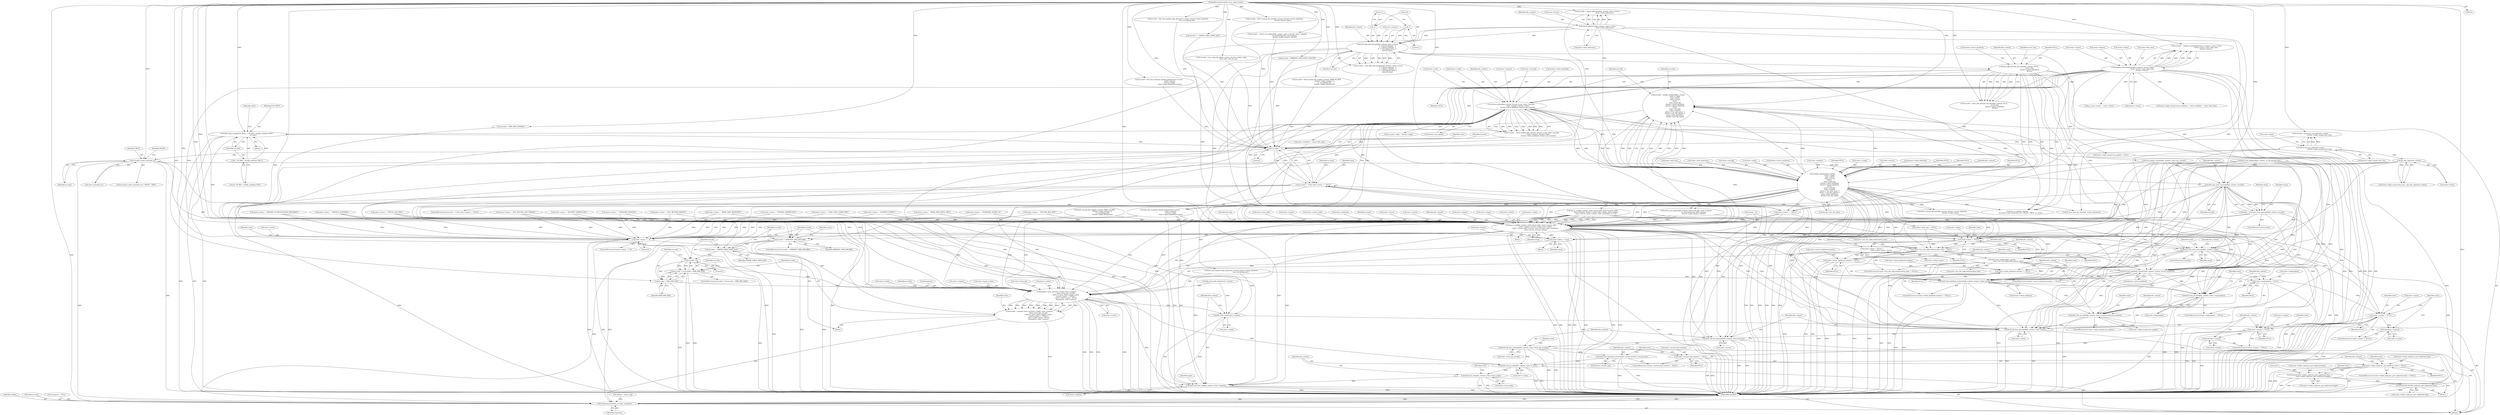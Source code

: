 digraph "0_krb5_ffb35baac6981f9e8914f8f3bffd37f284b85970@API" {
"1000508" [label="(Call,krb5_klog_syslog(LOG_INFO, _(\"AS_REQ : handle_authdata (%d)\"),\n                         errcode))"];
"1000510" [label="(Call,_(\"AS_REQ : handle_authdata (%d)\"))"];
"1000464" [label="(Call,errcode = handle_authdata(kdc_context,\n                              state->c_flags,\n                              state->client,\n                              state->server,\n                              NULL,\n                              state->local_tgt,\n                              &state->client_keyblock,\n                              &state->server_keyblock,\n                              NULL,\n                              state->req_pkt,\n                              state->request,\n                              NULL, /* for_user_princ */\n                              NULL, /* enc_tkt_request */\n                              state->auth_indicators,\n                              &state->enc_tkt_reply))"];
"1000466" [label="(Call,handle_authdata(kdc_context,\n                              state->c_flags,\n                              state->client,\n                              state->server,\n                              NULL,\n                              state->local_tgt,\n                              &state->client_keyblock,\n                              &state->server_keyblock,\n                              NULL,\n                              state->req_pkt,\n                              state->request,\n                              NULL, /* for_user_princ */\n                              NULL, /* enc_tkt_request */\n                              state->auth_indicators,\n                              &state->enc_tkt_reply))"];
"1000413" [label="(Call,return_padata(kdc_context, &state->rock, state->req_pkt,\n                            state->request, &state->reply,\n                            &state->client_keyblock, &state->pa_context))"];
"1000250" [label="(Call,krb5_dbe_decrypt_key_data(kdc_context, NULL,\n                                             server_key,\n                                             &state->server_keyblock,\n                                             NULL))"];
"1000228" [label="(Call,krb5_dbe_find_enctype(kdc_context, state->server,\n                                         -1, /* ignore keytype   */\n                                         -1, /* Ignore salttype  */\n                                         0,  /* Get highest kvno */\n                                         &server_key))"];
"1000198" [label="(Call,check_indicators(kdc_context, state->server,\n                               state->auth_indicators))"];
"1000233" [label="(Call,-1)"];
"1000235" [label="(Call,-1)"];
"1000172" [label="(Call,validate_forwardable(state->request, *state->client,\n                                        *state->server, state->kdc_time,\n                                        &state->status))"];
"1000341" [label="(Call,get_key_exp(state->client))"];
"1000307" [label="(Call,fetch_last_req_info(state->client,\n                                       &state->reply_encpart.last_req))"];
"1000116" [label="(MethodParameterIn,krb5_error_code errcode)"];
"1000789" [label="(Call,errcode != 0)"];
"1000788" [label="(Call,errcode != 0 && state->status == NULL)"];
"1000820" [label="(Call,errcode || state->preauth_err)"];
"1000844" [label="(Call,krb5_get_error_message(kdc_context, errcode))"];
"1000842" [label="(Call,emsg = krb5_get_error_message(kdc_context, errcode))"];
"1000852" [label="(Call,log_as_req(kdc_context, state->local_addr, state->remote_addr,\n                   state->request, &state->reply, state->client,\n                   state->cname, state->server, state->sname, state->authtime,\n                   state->status, errcode, emsg))"];
"1000894" [label="(Call,state->status == 0)"];
"1000926" [label="(Call,prepare_error_as(state->rstate, state->request,\n                                       state->local_tgt, errcode,\n                                       state->e_data, state->typed_e_data,\n                                       ((state->client != NULL) ?\n                                        state->client->princ : NULL),\n                                       &response, state->status))"];
"1000924" [label="(Call,errcode = prepare_error_as(state->rstate, state->request,\n                                       state->local_tgt, errcode,\n                                       state->e_data, state->typed_e_data,\n                                       ((state->client != NULL) ?\n                                        state->client->princ : NULL),\n                                       &response, state->status))"];
"1001162" [label="(Call,(*oldrespond)(oldarg, errcode, response))"];
"1001133" [label="(Call,krb5_free_pa_data(kdc_context, state->e_data))"];
"1001138" [label="(Call,krb5_free_data(kdc_context, state->inner_body))"];
"1001147" [label="(Call,krb5_free_kdc_req(kdc_context, state->request))"];
"1001143" [label="(Call,kdc_free_rstate(state->rstate))"];
"1000900" [label="(Call,state->status = emsg)"];
"1000906" [label="(Call,errcode != KRB5KDC_ERR_DISCARD)"];
"1000910" [label="(Call,errcode -= ERROR_TABLE_BASE_krb5)"];
"1000915" [label="(Call,errcode < 0)"];
"1000914" [label="(Call,errcode < 0 || errcode > KRB_ERR_MAX)"];
"1000918" [label="(Call,errcode > KRB_ERR_MAX)"];
"1000944" [label="(Call,state->client != NULL)"];
"1000943" [label="(Call,(state->client != NULL) ?\n                                        state->client->princ : NULL)"];
"1000971" [label="(Call,state->enc_tkt_reply.authorization_data != NULL)"];
"1000978" [label="(Call,krb5_free_authdata(kdc_context,\n                           state->enc_tkt_reply.authorization_data))"];
"1000993" [label="(Call,krb5_free_keyblock_contents(kdc_context, &state->server_keyblock))"];
"1001007" [label="(Call,krb5_free_keyblock_contents(kdc_context, &state->client_keyblock))"];
"1001021" [label="(Call,krb5_free_pa_data(kdc_context, state->reply.padata))"];
"1001034" [label="(Call,krb5_free_pa_data(kdc_context, state->reply_encpart.enc_padata))"];
"1001061" [label="(Call,krb5_db_free_principal(kdc_context, state->client))"];
"1001066" [label="(Call,krb5_db_free_principal(kdc_context, state->server))"];
"1001071" [label="(Call,krb5_db_free_principal(kdc_context, state->local_tgt_storage))"];
"1001084" [label="(Call,krb5_free_keyblock_contents(kdc_context, &state->session_key))"];
"1000986" [label="(Call,state->server_keyblock.contents != NULL)"];
"1001000" [label="(Call,state->client_keyblock.contents != NULL)"];
"1001014" [label="(Call,state->reply.padata != NULL)"];
"1001042" [label="(Call,state->cname != NULL)"];
"1001047" [label="(Call,free(state->cname))"];
"1001052" [label="(Call,state->sname != NULL)"];
"1001057" [label="(Call,free(state->sname))"];
"1001077" [label="(Call,state->session_key.contents != NULL)"];
"1001091" [label="(Call,state->ticket_reply.enc_part.ciphertext.data != NULL)"];
"1001103" [label="(Call,memset(state->ticket_reply.enc_part.ciphertext.data , 0,\n               state->ticket_reply.enc_part.ciphertext.length))"];
"1001123" [label="(Call,free(state->ticket_reply.enc_part.ciphertext.data))"];
"1000967" [label="(Call,krb5_free_error_message(kdc_context, emsg))"];
"1001017" [label="(Identifier,state)"];
"1001091" [label="(Call,state->ticket_reply.enc_part.ciphertext.data != NULL)"];
"1000790" [label="(Identifier,errcode)"];
"1001003" [label="(Identifier,state)"];
"1000612" [label="(Call,errcode = kdc_fast_handle_reply_key(state->rstate, &state->client_keyblock,\n                                        &as_encrypting_key))"];
"1000501" [label="(Call,&state->enc_tkt_reply)"];
"1000979" [label="(Identifier,kdc_context)"];
"1000851" [label="(Block,)"];
"1001054" [label="(Identifier,state)"];
"1000116" [label="(MethodParameterIn,krb5_error_code errcode)"];
"1000422" [label="(Call,state->request)"];
"1000478" [label="(Call,state->local_tgt)"];
"1000156" [label="(Call,oldarg = state->arg)"];
"1000655" [label="(Call,state->status = \"KDC_RETURN_ENC_PADATA\")"];
"1001147" [label="(Call,krb5_free_kdc_req(kdc_context, state->request))"];
"1000378" [label="(Call,state->reply_encpart.times.authtime = state->authtime = state->kdc_time)"];
"1000915" [label="(Call,errcode < 0)"];
"1000250" [label="(Call,krb5_dbe_decrypt_key_data(kdc_context, NULL,\n                                             server_key,\n                                             &state->server_keyblock,\n                                             NULL))"];
"1000954" [label="(Identifier,NULL)"];
"1000498" [label="(Call,state->auth_indicators)"];
"1000199" [label="(Identifier,kdc_context)"];
"1000176" [label="(Call,*state->client)"];
"1001148" [label="(Identifier,kdc_context)"];
"1000490" [label="(Call,state->req_pkt)"];
"1001152" [label="(Call,k5_free_data_ptr_list(state->auth_indicators))"];
"1001056" [label="(Identifier,NULL)"];
"1001083" [label="(Identifier,NULL)"];
"1001140" [label="(Call,state->inner_body)"];
"1000830" [label="(Call,free_padata_context(kdc_context, state->pa_context))"];
"1001051" [label="(ControlStructure,if (state->sname != NULL))"];
"1001080" [label="(Identifier,state)"];
"1000192" [label="(Call,errcode += ERROR_TABLE_BASE_krb5)"];
"1001108" [label="(Identifier,state)"];
"1000229" [label="(Identifier,kdc_context)"];
"1001085" [label="(Identifier,kdc_context)"];
"1000992" [label="(Identifier,NULL)"];
"1000937" [label="(Call,state->e_data)"];
"1001149" [label="(Call,state->request)"];
"1000899" [label="(Block,)"];
"1000750" [label="(Call,log_as_req(kdc_context, state->local_addr, state->remote_addr,\n               state->request, &state->reply, state->client, state->cname,\n               state->server, state->sname, state->authtime, 0, 0, 0))"];
"1000254" [label="(Call,&state->server_keyblock)"];
"1000854" [label="(Call,state->local_addr)"];
"1000196" [label="(Call,errcode = check_indicators(kdc_context, state->server,\n                               state->auth_indicators))"];
"1000471" [label="(Call,state->client)"];
"1000440" [label="(Call,state->status = \"KDC_RETURN_PADATA\")"];
"1000917" [label="(Literal,0)"];
"1000230" [label="(Call,state->server)"];
"1000873" [label="(Call,state->server)"];
"1000966" [label="(Identifier,emsg)"];
"1000419" [label="(Call,state->req_pkt)"];
"1000882" [label="(Call,state->status)"];
"1000930" [label="(Call,state->request)"];
"1000940" [label="(Call,state->typed_e_data)"];
"1000614" [label="(Call,kdc_fast_handle_reply_key(state->rstate, &state->client_keyblock,\n                                        &as_encrypting_key))"];
"1000994" [label="(Identifier,kdc_context)"];
"1000898" [label="(Literal,0)"];
"1000804" [label="(Identifier,au_state)"];
"1000172" [label="(Call,validate_forwardable(state->request, *state->client,\n                                        *state->server, state->kdc_time,\n                                        &state->status))"];
"1000677" [label="(Call,krb5_encode_kdc_rep(kdc_context, KRB5_AS_REP,\n                                  &state->reply_encpart, 0,\n                                  as_encrypting_key,\n                                  &state->reply, &response))"];
"1001134" [label="(Identifier,kdc_context)"];
"1001049" [label="(Identifier,state)"];
"1001076" [label="(ControlStructure,if (state->session_key.contents != NULL))"];
"1000853" [label="(Identifier,kdc_context)"];
"1000485" [label="(Call,&state->server_keyblock)"];
"1000843" [label="(Identifier,emsg)"];
"1001047" [label="(Call,free(state->cname))"];
"1000860" [label="(Call,state->request)"];
"1000909" [label="(Block,)"];
"1001053" [label="(Call,state->sname)"];
"1000876" [label="(Call,state->sname)"];
"1000512" [label="(Identifier,errcode)"];
"1000534" [label="(Call,state->status = \"ENCRYPT_TICKET\")"];
"1000789" [label="(Call,errcode != 0)"];
"1000508" [label="(Call,krb5_klog_syslog(LOG_INFO, _(\"AS_REQ : handle_authdata (%d)\"),\n                         errcode))"];
"1000901" [label="(Call,state->status)"];
"1000840" [label="(ControlStructure,if (errcode))"];
"1000817" [label="(Call,kau_as_req(kdc_context,\n              (errcode || state->preauth_err) ? FALSE : TRUE, au_state))"];
"1000540" [label="(Call,errcode = kau_make_tkt_id(kdc_context, &state->ticket_reply,\n                              &au_state->tkt_out_id))"];
"1000228" [label="(Call,krb5_dbe_find_enctype(kdc_context, state->server,\n                                         -1, /* ignore keytype   */\n                                         -1, /* Ignore salttype  */\n                                         0,  /* Get highest kvno */\n                                         &server_key))"];
"1000844" [label="(Call,krb5_get_error_message(kdc_context, errcode))"];
"1000794" [label="(Identifier,state)"];
"1000515" [label="(Identifier,state)"];
"1000493" [label="(Call,state->request)"];
"1001104" [label="(Call,state->ticket_reply.enc_part.ciphertext.data)"];
"1000497" [label="(Identifier,NULL)"];
"1001144" [label="(Call,state->rstate)"];
"1001092" [label="(Call,state->ticket_reply.enc_part.ciphertext.data)"];
"1000820" [label="(Call,errcode || state->preauth_err)"];
"1000627" [label="(Call,state->status = \"MAKE_FAST_REPLY_KEY\")"];
"1000974" [label="(Identifier,state)"];
"1001124" [label="(Call,state->ticket_reply.enc_part.ciphertext.data)"];
"1000867" [label="(Call,state->client)"];
"1000693" [label="(Call,state->client_key != NULL)"];
"1001007" [label="(Call,krb5_free_keyblock_contents(kdc_context, &state->client_keyblock))"];
"1000895" [label="(Call,state->status)"];
"1000913" [label="(ControlStructure,if (errcode < 0 || errcode > KRB_ERR_MAX))"];
"1001163" [label="(Identifier,oldarg)"];
"1000863" [label="(Call,&state->reply)"];
"1000925" [label="(Identifier,errcode)"];
"1000978" [label="(Call,krb5_free_authdata(kdc_context,\n                           state->enc_tkt_reply.authorization_data))"];
"1000635" [label="(Call,return_enc_padata(kdc_context, state->req_pkt, state->request,\n                                as_encrypting_key, state->server,\n                                &state->reply_encpart, FALSE))"];
"1001138" [label="(Call,krb5_free_data(kdc_context, state->inner_body))"];
"1000986" [label="(Call,state->server_keyblock.contents != NULL)"];
"1001128" [label="(Identifier,state)"];
"1000203" [label="(Call,state->auth_indicators)"];
"1000170" [label="(Call,errcode = validate_forwardable(state->request, *state->client,\n                                        *state->server, state->kdc_time,\n                                        &state->status))"];
"1000555" [label="(Call,state->status = \"GENERATE_TICKET_ID\")"];
"1000236" [label="(Literal,1)"];
"1000904" [label="(Identifier,emsg)"];
"1001166" [label="(MethodReturn,RET)"];
"1000944" [label="(Call,state->client != NULL)"];
"1000574" [label="(Call,kdc_fast_response_handle_padata(state->rstate,\n                                              state->request,\n                                              &state->reply,\n                                              state->client_keyblock.enctype))"];
"1001086" [label="(Call,&state->session_key)"];
"1001123" [label="(Call,free(state->ticket_reply.enc_part.ciphertext.data))"];
"1000968" [label="(Identifier,kdc_context)"];
"1000902" [label="(Identifier,state)"];
"1000464" [label="(Call,errcode = handle_authdata(kdc_context,\n                              state->c_flags,\n                              state->client,\n                              state->server,\n                              NULL,\n                              state->local_tgt,\n                              &state->client_keyblock,\n                              &state->server_keyblock,\n                              NULL,\n                              state->req_pkt,\n                              state->request,\n                              NULL, /* for_user_princ */\n                              NULL, /* enc_tkt_request */\n                              state->auth_indicators,\n                              &state->enc_tkt_reply))"];
"1000468" [label="(Call,state->c_flags)"];
"1000714" [label="(Call,state->status = \"ENCODE_KDC_REP\")"];
"1001000" [label="(Call,state->client_keyblock.contents != NULL)"];
"1001058" [label="(Call,state->sname)"];
"1000318" [label="(Call,state->status = \"FETCH_LAST_REQ\")"];
"1000971" [label="(Call,state->enc_tkt_reply.authorization_data != NULL)"];
"1000842" [label="(Call,emsg = krb5_get_error_message(kdc_context, errcode))"];
"1000916" [label="(Identifier,errcode)"];
"1000510" [label="(Call,_(\"AS_REQ : handle_authdata (%d)\"))"];
"1000572" [label="(Call,errcode = kdc_fast_response_handle_padata(state->rstate,\n                                              state->request,\n                                              &state->reply,\n                                              state->client_keyblock.enctype))"];
"1000260" [label="(Call,state->status = \"DECRYPT_SERVER_KEY\")"];
"1001084" [label="(Call,krb5_free_keyblock_contents(kdc_context, &state->session_key))"];
"1000184" [label="(Call,state->kdc_time)"];
"1000411" [label="(Call,errcode = return_padata(kdc_context, &state->rock, state->req_pkt,\n                            state->request, &state->reply,\n                            &state->client_keyblock, &state->pa_context))"];
"1000307" [label="(Call,fetch_last_req_info(state->client,\n                                       &state->reply_encpart.last_req))"];
"1001014" [label="(Call,state->reply.padata != NULL)"];
"1001006" [label="(Identifier,NULL)"];
"1001077" [label="(Call,state->session_key.contents != NULL)"];
"1000233" [label="(Call,-1)"];
"1000826" [label="(Identifier,TRUE)"];
"1000933" [label="(Call,state->local_tgt)"];
"1001068" [label="(Call,state->server)"];
"1000965" [label="(ControlStructure,if (emsg))"];
"1000797" [label="(Call,state->status = \"UNKNOWN_REASON\")"];
"1000235" [label="(Call,-1)"];
"1001078" [label="(Call,state->session_key.contents)"];
"1000237" [label="(Literal,0)"];
"1000846" [label="(Identifier,errcode)"];
"1000906" [label="(Call,errcode != KRB5KDC_ERR_DISCARD)"];
"1000905" [label="(ControlStructure,if (errcode != KRB5KDC_ERR_DISCARD))"];
"1000989" [label="(Identifier,state)"];
"1001059" [label="(Identifier,state)"];
"1000474" [label="(Call,state->server)"];
"1000342" [label="(Call,state->client)"];
"1000662" [label="(Call,kdc_fast_hide_client(state->rstate))"];
"1000117" [label="(Block,)"];
"1001165" [label="(Identifier,response)"];
"1000251" [label="(Identifier,kdc_context)"];
"1000949" [label="(Call,state->client->princ)"];
"1000921" [label="(Call,errcode = KRB_ERR_GENERIC)"];
"1000948" [label="(Identifier,NULL)"];
"1000507" [label="(Block,)"];
"1000912" [label="(Identifier,ERROR_TABLE_BASE_krb5)"];
"1000792" [label="(Call,state->status == NULL)"];
"1000999" [label="(ControlStructure,if (state->client_keyblock.contents != NULL))"];
"1000128" [label="(Call,*emsg = 0)"];
"1001102" [label="(Block,)"];
"1001041" [label="(ControlStructure,if (state->cname != NULL))"];
"1000311" [label="(Call,&state->reply_encpart.last_req)"];
"1000187" [label="(Call,&state->status)"];
"1000852" [label="(Call,log_as_req(kdc_context, state->local_addr, state->remote_addr,\n                   state->request, &state->reply, state->client,\n                   state->cname, state->server, state->sname, state->authtime,\n                   state->status, errcode, emsg))"];
"1000845" [label="(Identifier,kdc_context)"];
"1000481" [label="(Call,&state->client_keyblock)"];
"1000413" [label="(Call,return_padata(kdc_context, &state->rock, state->req_pkt,\n                            state->request, &state->reply,\n                            &state->client_keyblock, &state->pa_context))"];
"1001001" [label="(Call,state->client_keyblock.contents)"];
"1000907" [label="(Identifier,errcode)"];
"1000825" [label="(Identifier,FALSE)"];
"1001043" [label="(Call,state->cname)"];
"1000496" [label="(Identifier,NULL)"];
"1000957" [label="(Call,state->status)"];
"1001021" [label="(Call,krb5_free_pa_data(kdc_context, state->reply.padata))"];
"1001046" [label="(Identifier,NULL)"];
"1001044" [label="(Identifier,state)"];
"1000209" [label="(Call,state->status = \"HIGHER_AUTHENTICATION_REQUIRED\")"];
"1000200" [label="(Call,state->server)"];
"1000926" [label="(Call,prepare_error_as(state->rstate, state->request,\n                                       state->local_tgt, errcode,\n                                       state->e_data, state->typed_e_data,\n                                       ((state->client != NULL) ?\n                                        state->client->princ : NULL),\n                                       &response, state->status))"];
"1000849" [label="(Identifier,state)"];
"1001042" [label="(Call,state->cname != NULL)"];
"1000922" [label="(Identifier,errcode)"];
"1000888" [label="(Identifier,did_log)"];
"1000956" [label="(Identifier,response)"];
"1001101" [label="(Identifier,NULL)"];
"1000945" [label="(Call,state->client)"];
"1001057" [label="(Call,free(state->sname))"];
"1000819" [label="(Call,(errcode || state->preauth_err) ? FALSE : TRUE)"];
"1000466" [label="(Call,handle_authdata(kdc_context,\n                              state->c_flags,\n                              state->client,\n                              state->server,\n                              NULL,\n                              state->local_tgt,\n                              &state->client_keyblock,\n                              &state->server_keyblock,\n                              NULL,\n                              state->req_pkt,\n                              state->request,\n                              NULL, /* for_user_princ */\n                              NULL, /* enc_tkt_request */\n                              state->auth_indicators,\n                              &state->enc_tkt_reply))"];
"1000477" [label="(Identifier,NULL)"];
"1000519" [label="(Call,errcode = krb5_encrypt_tkt_part(kdc_context, &state->server_keyblock,\n                                    &state->ticket_reply))"];
"1000429" [label="(Call,&state->client_keyblock)"];
"1000822" [label="(Call,state->preauth_err)"];
"1000927" [label="(Call,state->rstate)"];
"1001135" [label="(Call,state->e_data)"];
"1000633" [label="(Call,errcode = return_enc_padata(kdc_context, state->req_pkt, state->request,\n                                as_encrypting_key, state->server,\n                                &state->reply_encpart, FALSE))"];
"1000467" [label="(Identifier,kdc_context)"];
"1000987" [label="(Call,state->server_keyblock.contents)"];
"1001164" [label="(Identifier,errcode)"];
"1001133" [label="(Call,krb5_free_pa_data(kdc_context, state->e_data))"];
"1000180" [label="(Call,*state->server)"];
"1000900" [label="(Call,state->status = emsg)"];
"1000977" [label="(Identifier,NULL)"];
"1000253" [label="(Identifier,server_key)"];
"1001031" [label="(Identifier,state)"];
"1000995" [label="(Call,&state->server_keyblock)"];
"1000791" [label="(Literal,0)"];
"1000799" [label="(Identifier,state)"];
"1000509" [label="(Identifier,LOG_INFO)"];
"1000513" [label="(Call,state->status = \"HANDLE_AUTHDATA\")"];
"1001009" [label="(Call,&state->client_keyblock)"];
"1001015" [label="(Call,state->reply.padata)"];
"1000460" [label="(Call,errcode = KRB5KDC_ERR_ETYPE_NOSUPP)"];
"1000234" [label="(Literal,1)"];
"1000124" [label="(Call,*response = NULL)"];
"1000914" [label="(Call,errcode < 0 || errcode > KRB_ERR_MAX)"];
"1000248" [label="(Call,errcode = krb5_dbe_decrypt_key_data(kdc_context, NULL,\n                                             server_key,\n                                             &state->server_keyblock,\n                                             NULL))"];
"1001066" [label="(Call,krb5_db_free_principal(kdc_context, state->server))"];
"1000920" [label="(Identifier,KRB_ERR_MAX)"];
"1000936" [label="(Identifier,errcode)"];
"1001063" [label="(Call,state->client)"];
"1000198" [label="(Call,check_indicators(kdc_context, state->server,\n                               state->auth_indicators))"];
"1001139" [label="(Identifier,kdc_context)"];
"1001072" [label="(Identifier,kdc_context)"];
"1001096" [label="(Identifier,state)"];
"1000969" [label="(Identifier,emsg)"];
"1000809" [label="(Call,au_state->reply = &state->reply)"];
"1000911" [label="(Identifier,errcode)"];
"1001103" [label="(Call,memset(state->ticket_reply.enc_part.ciphertext.data , 0,\n               state->ticket_reply.enc_part.ciphertext.length))"];
"1000821" [label="(Identifier,errcode)"];
"1001154" [label="(Identifier,state)"];
"1000386" [label="(Call,state->authtime = state->kdc_time)"];
"1000433" [label="(Call,&state->pa_context)"];
"1001034" [label="(Call,krb5_free_pa_data(kdc_context, state->reply_encpart.enc_padata))"];
"1000894" [label="(Call,state->status == 0)"];
"1001071" [label="(Call,krb5_db_free_principal(kdc_context, state->local_tgt_storage))"];
"1000980" [label="(Call,state->enc_tkt_reply.authorization_data)"];
"1000415" [label="(Call,&state->rock)"];
"1000870" [label="(Call,state->cname)"];
"1001035" [label="(Identifier,kdc_context)"];
"1001061" [label="(Call,krb5_db_free_principal(kdc_context, state->client))"];
"1000425" [label="(Call,&state->reply)"];
"1000924" [label="(Call,errcode = prepare_error_as(state->rstate, state->request,\n                                       state->local_tgt, errcode,\n                                       state->e_data, state->typed_e_data,\n                                       ((state->client != NULL) ?\n                                        state->client->princ : NULL),\n                                       &response, state->status))"];
"1000465" [label="(Identifier,errcode)"];
"1001114" [label="(Call,state->ticket_reply.enc_part.ciphertext.length)"];
"1000967" [label="(Call,krb5_free_error_message(kdc_context, emsg))"];
"1000675" [label="(Call,errcode = krb5_encode_kdc_rep(kdc_context, KRB5_AS_REP,\n                                  &state->reply_encpart, 0,\n                                  as_encrypting_key,\n                                  &state->reply, &response))"];
"1001036" [label="(Call,state->reply_encpart.enc_padata)"];
"1000506" [label="(Identifier,errcode)"];
"1001067" [label="(Identifier,kdc_context)"];
"1000893" [label="(ControlStructure,if (state->status == 0))"];
"1000918" [label="(Call,errcode > KRB_ERR_MAX)"];
"1001013" [label="(ControlStructure,if (state->reply.padata != NULL))"];
"1001052" [label="(Call,state->sname != NULL)"];
"1000489" [label="(Identifier,NULL)"];
"1000908" [label="(Identifier,KRB5KDC_ERR_DISCARD)"];
"1001008" [label="(Identifier,kdc_context)"];
"1001090" [label="(ControlStructure,if (state->ticket_reply.enc_part.ciphertext.data != NULL))"];
"1000802" [label="(Call,au_state->status = state->status)"];
"1000511" [label="(Literal,\"AS_REQ : handle_authdata (%d)\")"];
"1000788" [label="(Call,errcode != 0 && state->status == NULL)"];
"1000857" [label="(Call,state->remote_addr)"];
"1000879" [label="(Call,state->authtime)"];
"1000886" [label="(Identifier,emsg)"];
"1001073" [label="(Call,state->local_tgt_storage)"];
"1000910" [label="(Call,errcode -= ERROR_TABLE_BASE_krb5)"];
"1000258" [label="(Identifier,NULL)"];
"1000962" [label="(Identifier,state)"];
"1001023" [label="(Call,state->reply.padata)"];
"1000787" [label="(ControlStructure,if (errcode != 0 && state->status == NULL))"];
"1000593" [label="(Call,state->status = \"MAKE_FAST_RESPONSE\")"];
"1000943" [label="(Call,(state->client != NULL) ?\n                                        state->client->princ : NULL)"];
"1000305" [label="(Call,errcode = fetch_last_req_info(state->client,\n                                       &state->reply_encpart.last_req))"];
"1000885" [label="(Identifier,errcode)"];
"1000951" [label="(Identifier,state)"];
"1000404" [label="(Call,state->reply_encpart.enc_padata = NULL)"];
"1001028" [label="(ControlStructure,if (state->reply_encpart.enc_padata))"];
"1000341" [label="(Call,get_key_exp(state->client))"];
"1001020" [label="(Identifier,NULL)"];
"1000173" [label="(Call,state->request)"];
"1000241" [label="(Call,state->status = \"FINDING_SERVER_KEY\")"];
"1000238" [label="(Call,&server_key)"];
"1001143" [label="(Call,kdc_free_rstate(state->rstate))"];
"1001113" [label="(Literal,0)"];
"1000308" [label="(Call,state->client)"];
"1000335" [label="(Call,state->reply_encpart.key_exp = get_key_exp(state->client))"];
"1000985" [label="(ControlStructure,if (state->server_keyblock.contents != NULL))"];
"1001062" [label="(Identifier,kdc_context)"];
"1001162" [label="(Call,(*oldrespond)(oldarg, errcode, response))"];
"1000414" [label="(Identifier,kdc_context)"];
"1000252" [label="(Identifier,NULL)"];
"1001048" [label="(Call,state->cname)"];
"1001145" [label="(Identifier,state)"];
"1000993" [label="(Call,krb5_free_keyblock_contents(kdc_context, &state->server_keyblock))"];
"1000970" [label="(ControlStructure,if (state->enc_tkt_reply.authorization_data != NULL))"];
"1000837" [label="(Call,krb5_free_keyblock(kdc_context, as_encrypting_key))"];
"1000972" [label="(Call,state->enc_tkt_reply.authorization_data)"];
"1000521" [label="(Call,krb5_encrypt_tkt_part(kdc_context, &state->server_keyblock,\n                                    &state->ticket_reply))"];
"1000226" [label="(Call,errcode = krb5_dbe_find_enctype(kdc_context, state->server,\n                                         -1, /* ignore keytype   */\n                                         -1, /* Ignore salttype  */\n                                         0,  /* Get highest kvno */\n                                         &server_key))"];
"1001022" [label="(Identifier,kdc_context)"];
"1000919" [label="(Identifier,errcode)"];
"1000955" [label="(Call,&response)"];
"1000455" [label="(Call,state->status = \"CANT_FIND_CLIENT_KEY\")"];
"1000508" -> "1000507"  [label="AST: "];
"1000508" -> "1000512"  [label="CFG: "];
"1000509" -> "1000508"  [label="AST: "];
"1000510" -> "1000508"  [label="AST: "];
"1000512" -> "1000508"  [label="AST: "];
"1000515" -> "1000508"  [label="CFG: "];
"1000508" -> "1001166"  [label="DDG: "];
"1000508" -> "1001166"  [label="DDG: "];
"1000508" -> "1001166"  [label="DDG: "];
"1000510" -> "1000508"  [label="DDG: "];
"1000464" -> "1000508"  [label="DDG: "];
"1000116" -> "1000508"  [label="DDG: "];
"1000508" -> "1000789"  [label="DDG: "];
"1000510" -> "1000511"  [label="CFG: "];
"1000511" -> "1000510"  [label="AST: "];
"1000512" -> "1000510"  [label="CFG: "];
"1000464" -> "1000117"  [label="AST: "];
"1000464" -> "1000466"  [label="CFG: "];
"1000465" -> "1000464"  [label="AST: "];
"1000466" -> "1000464"  [label="AST: "];
"1000506" -> "1000464"  [label="CFG: "];
"1000464" -> "1001166"  [label="DDG: "];
"1000466" -> "1000464"  [label="DDG: "];
"1000466" -> "1000464"  [label="DDG: "];
"1000466" -> "1000464"  [label="DDG: "];
"1000466" -> "1000464"  [label="DDG: "];
"1000466" -> "1000464"  [label="DDG: "];
"1000466" -> "1000464"  [label="DDG: "];
"1000466" -> "1000464"  [label="DDG: "];
"1000466" -> "1000464"  [label="DDG: "];
"1000466" -> "1000464"  [label="DDG: "];
"1000466" -> "1000464"  [label="DDG: "];
"1000466" -> "1000464"  [label="DDG: "];
"1000466" -> "1000464"  [label="DDG: "];
"1000116" -> "1000464"  [label="DDG: "];
"1000466" -> "1000501"  [label="CFG: "];
"1000467" -> "1000466"  [label="AST: "];
"1000468" -> "1000466"  [label="AST: "];
"1000471" -> "1000466"  [label="AST: "];
"1000474" -> "1000466"  [label="AST: "];
"1000477" -> "1000466"  [label="AST: "];
"1000478" -> "1000466"  [label="AST: "];
"1000481" -> "1000466"  [label="AST: "];
"1000485" -> "1000466"  [label="AST: "];
"1000489" -> "1000466"  [label="AST: "];
"1000490" -> "1000466"  [label="AST: "];
"1000493" -> "1000466"  [label="AST: "];
"1000496" -> "1000466"  [label="AST: "];
"1000497" -> "1000466"  [label="AST: "];
"1000498" -> "1000466"  [label="AST: "];
"1000501" -> "1000466"  [label="AST: "];
"1000466" -> "1001166"  [label="DDG: "];
"1000466" -> "1001166"  [label="DDG: "];
"1000466" -> "1001166"  [label="DDG: "];
"1000466" -> "1001166"  [label="DDG: "];
"1000466" -> "1001166"  [label="DDG: "];
"1000466" -> "1001166"  [label="DDG: "];
"1000413" -> "1000466"  [label="DDG: "];
"1000413" -> "1000466"  [label="DDG: "];
"1000413" -> "1000466"  [label="DDG: "];
"1000413" -> "1000466"  [label="DDG: "];
"1000341" -> "1000466"  [label="DDG: "];
"1000228" -> "1000466"  [label="DDG: "];
"1000250" -> "1000466"  [label="DDG: "];
"1000250" -> "1000466"  [label="DDG: "];
"1000198" -> "1000466"  [label="DDG: "];
"1000466" -> "1000521"  [label="DDG: "];
"1000466" -> "1000521"  [label="DDG: "];
"1000466" -> "1000574"  [label="DDG: "];
"1000466" -> "1000614"  [label="DDG: "];
"1000466" -> "1000635"  [label="DDG: "];
"1000466" -> "1000635"  [label="DDG: "];
"1000466" -> "1000693"  [label="DDG: "];
"1000466" -> "1000750"  [label="DDG: "];
"1000466" -> "1000792"  [label="DDG: "];
"1000466" -> "1000817"  [label="DDG: "];
"1000466" -> "1000852"  [label="DDG: "];
"1000466" -> "1000852"  [label="DDG: "];
"1000466" -> "1000852"  [label="DDG: "];
"1000466" -> "1000926"  [label="DDG: "];
"1000466" -> "1000926"  [label="DDG: "];
"1000466" -> "1000944"  [label="DDG: "];
"1000466" -> "1000944"  [label="DDG: "];
"1000466" -> "1000971"  [label="DDG: "];
"1000466" -> "1000993"  [label="DDG: "];
"1000466" -> "1001007"  [label="DDG: "];
"1000466" -> "1001061"  [label="DDG: "];
"1000466" -> "1001066"  [label="DDG: "];
"1000466" -> "1001147"  [label="DDG: "];
"1000466" -> "1001152"  [label="DDG: "];
"1000413" -> "1000411"  [label="AST: "];
"1000413" -> "1000433"  [label="CFG: "];
"1000414" -> "1000413"  [label="AST: "];
"1000415" -> "1000413"  [label="AST: "];
"1000419" -> "1000413"  [label="AST: "];
"1000422" -> "1000413"  [label="AST: "];
"1000425" -> "1000413"  [label="AST: "];
"1000429" -> "1000413"  [label="AST: "];
"1000433" -> "1000413"  [label="AST: "];
"1000411" -> "1000413"  [label="CFG: "];
"1000413" -> "1001166"  [label="DDG: "];
"1000413" -> "1001166"  [label="DDG: "];
"1000413" -> "1001166"  [label="DDG: "];
"1000413" -> "1001166"  [label="DDG: "];
"1000413" -> "1000411"  [label="DDG: "];
"1000413" -> "1000411"  [label="DDG: "];
"1000413" -> "1000411"  [label="DDG: "];
"1000413" -> "1000411"  [label="DDG: "];
"1000413" -> "1000411"  [label="DDG: "];
"1000413" -> "1000411"  [label="DDG: "];
"1000413" -> "1000411"  [label="DDG: "];
"1000250" -> "1000413"  [label="DDG: "];
"1000172" -> "1000413"  [label="DDG: "];
"1000413" -> "1000574"  [label="DDG: "];
"1000413" -> "1000809"  [label="DDG: "];
"1000413" -> "1000817"  [label="DDG: "];
"1000413" -> "1000830"  [label="DDG: "];
"1000413" -> "1000852"  [label="DDG: "];
"1000413" -> "1000852"  [label="DDG: "];
"1000413" -> "1000926"  [label="DDG: "];
"1000413" -> "1001007"  [label="DDG: "];
"1000413" -> "1001147"  [label="DDG: "];
"1000250" -> "1000248"  [label="AST: "];
"1000250" -> "1000258"  [label="CFG: "];
"1000251" -> "1000250"  [label="AST: "];
"1000252" -> "1000250"  [label="AST: "];
"1000253" -> "1000250"  [label="AST: "];
"1000254" -> "1000250"  [label="AST: "];
"1000258" -> "1000250"  [label="AST: "];
"1000248" -> "1000250"  [label="CFG: "];
"1000250" -> "1001166"  [label="DDG: "];
"1000250" -> "1001166"  [label="DDG: "];
"1000250" -> "1000248"  [label="DDG: "];
"1000250" -> "1000248"  [label="DDG: "];
"1000250" -> "1000248"  [label="DDG: "];
"1000250" -> "1000248"  [label="DDG: "];
"1000228" -> "1000250"  [label="DDG: "];
"1000250" -> "1000404"  [label="DDG: "];
"1000250" -> "1000792"  [label="DDG: "];
"1000250" -> "1000817"  [label="DDG: "];
"1000250" -> "1000944"  [label="DDG: "];
"1000250" -> "1000971"  [label="DDG: "];
"1000250" -> "1000993"  [label="DDG: "];
"1000228" -> "1000226"  [label="AST: "];
"1000228" -> "1000238"  [label="CFG: "];
"1000229" -> "1000228"  [label="AST: "];
"1000230" -> "1000228"  [label="AST: "];
"1000233" -> "1000228"  [label="AST: "];
"1000235" -> "1000228"  [label="AST: "];
"1000237" -> "1000228"  [label="AST: "];
"1000238" -> "1000228"  [label="AST: "];
"1000226" -> "1000228"  [label="CFG: "];
"1000228" -> "1001166"  [label="DDG: "];
"1000228" -> "1001166"  [label="DDG: "];
"1000228" -> "1000226"  [label="DDG: "];
"1000228" -> "1000226"  [label="DDG: "];
"1000228" -> "1000226"  [label="DDG: "];
"1000228" -> "1000226"  [label="DDG: "];
"1000228" -> "1000226"  [label="DDG: "];
"1000198" -> "1000228"  [label="DDG: "];
"1000198" -> "1000228"  [label="DDG: "];
"1000233" -> "1000228"  [label="DDG: "];
"1000235" -> "1000228"  [label="DDG: "];
"1000228" -> "1000817"  [label="DDG: "];
"1000228" -> "1000852"  [label="DDG: "];
"1000228" -> "1001066"  [label="DDG: "];
"1000198" -> "1000196"  [label="AST: "];
"1000198" -> "1000203"  [label="CFG: "];
"1000199" -> "1000198"  [label="AST: "];
"1000200" -> "1000198"  [label="AST: "];
"1000203" -> "1000198"  [label="AST: "];
"1000196" -> "1000198"  [label="CFG: "];
"1000198" -> "1000196"  [label="DDG: "];
"1000198" -> "1000196"  [label="DDG: "];
"1000198" -> "1000196"  [label="DDG: "];
"1000198" -> "1000817"  [label="DDG: "];
"1000198" -> "1000852"  [label="DDG: "];
"1000198" -> "1001066"  [label="DDG: "];
"1000198" -> "1001152"  [label="DDG: "];
"1000233" -> "1000234"  [label="CFG: "];
"1000234" -> "1000233"  [label="AST: "];
"1000236" -> "1000233"  [label="CFG: "];
"1000235" -> "1000236"  [label="CFG: "];
"1000236" -> "1000235"  [label="AST: "];
"1000237" -> "1000235"  [label="CFG: "];
"1000172" -> "1000170"  [label="AST: "];
"1000172" -> "1000187"  [label="CFG: "];
"1000173" -> "1000172"  [label="AST: "];
"1000176" -> "1000172"  [label="AST: "];
"1000180" -> "1000172"  [label="AST: "];
"1000184" -> "1000172"  [label="AST: "];
"1000187" -> "1000172"  [label="AST: "];
"1000170" -> "1000172"  [label="CFG: "];
"1000172" -> "1001166"  [label="DDG: "];
"1000172" -> "1001166"  [label="DDG: "];
"1000172" -> "1001166"  [label="DDG: "];
"1000172" -> "1001166"  [label="DDG: "];
"1000172" -> "1000170"  [label="DDG: "];
"1000172" -> "1000170"  [label="DDG: "];
"1000172" -> "1000170"  [label="DDG: "];
"1000172" -> "1000170"  [label="DDG: "];
"1000172" -> "1000170"  [label="DDG: "];
"1000172" -> "1000378"  [label="DDG: "];
"1000172" -> "1000386"  [label="DDG: "];
"1000172" -> "1000792"  [label="DDG: "];
"1000172" -> "1000802"  [label="DDG: "];
"1000172" -> "1000852"  [label="DDG: "];
"1000172" -> "1000852"  [label="DDG: "];
"1000172" -> "1000894"  [label="DDG: "];
"1000172" -> "1000926"  [label="DDG: "];
"1000172" -> "1000926"  [label="DDG: "];
"1000172" -> "1001147"  [label="DDG: "];
"1000341" -> "1000335"  [label="AST: "];
"1000341" -> "1000342"  [label="CFG: "];
"1000342" -> "1000341"  [label="AST: "];
"1000335" -> "1000341"  [label="CFG: "];
"1000341" -> "1000335"  [label="DDG: "];
"1000307" -> "1000341"  [label="DDG: "];
"1000341" -> "1000852"  [label="DDG: "];
"1000341" -> "1000944"  [label="DDG: "];
"1000341" -> "1001061"  [label="DDG: "];
"1000307" -> "1000305"  [label="AST: "];
"1000307" -> "1000311"  [label="CFG: "];
"1000308" -> "1000307"  [label="AST: "];
"1000311" -> "1000307"  [label="AST: "];
"1000305" -> "1000307"  [label="CFG: "];
"1000307" -> "1001166"  [label="DDG: "];
"1000307" -> "1000305"  [label="DDG: "];
"1000307" -> "1000305"  [label="DDG: "];
"1000307" -> "1000852"  [label="DDG: "];
"1000307" -> "1000944"  [label="DDG: "];
"1000307" -> "1001061"  [label="DDG: "];
"1000116" -> "1000114"  [label="AST: "];
"1000116" -> "1001166"  [label="DDG: "];
"1000116" -> "1000170"  [label="DDG: "];
"1000116" -> "1000192"  [label="DDG: "];
"1000116" -> "1000196"  [label="DDG: "];
"1000116" -> "1000226"  [label="DDG: "];
"1000116" -> "1000248"  [label="DDG: "];
"1000116" -> "1000305"  [label="DDG: "];
"1000116" -> "1000411"  [label="DDG: "];
"1000116" -> "1000460"  [label="DDG: "];
"1000116" -> "1000519"  [label="DDG: "];
"1000116" -> "1000540"  [label="DDG: "];
"1000116" -> "1000572"  [label="DDG: "];
"1000116" -> "1000612"  [label="DDG: "];
"1000116" -> "1000633"  [label="DDG: "];
"1000116" -> "1000675"  [label="DDG: "];
"1000116" -> "1000789"  [label="DDG: "];
"1000116" -> "1000820"  [label="DDG: "];
"1000116" -> "1000844"  [label="DDG: "];
"1000116" -> "1000852"  [label="DDG: "];
"1000116" -> "1000906"  [label="DDG: "];
"1000116" -> "1000910"  [label="DDG: "];
"1000116" -> "1000915"  [label="DDG: "];
"1000116" -> "1000918"  [label="DDG: "];
"1000116" -> "1000921"  [label="DDG: "];
"1000116" -> "1000924"  [label="DDG: "];
"1000116" -> "1000926"  [label="DDG: "];
"1000116" -> "1001162"  [label="DDG: "];
"1000789" -> "1000788"  [label="AST: "];
"1000789" -> "1000791"  [label="CFG: "];
"1000790" -> "1000789"  [label="AST: "];
"1000791" -> "1000789"  [label="AST: "];
"1000794" -> "1000789"  [label="CFG: "];
"1000788" -> "1000789"  [label="CFG: "];
"1000789" -> "1000788"  [label="DDG: "];
"1000789" -> "1000788"  [label="DDG: "];
"1000460" -> "1000789"  [label="DDG: "];
"1000519" -> "1000789"  [label="DDG: "];
"1000612" -> "1000789"  [label="DDG: "];
"1000411" -> "1000789"  [label="DDG: "];
"1000305" -> "1000789"  [label="DDG: "];
"1000196" -> "1000789"  [label="DDG: "];
"1000192" -> "1000789"  [label="DDG: "];
"1000248" -> "1000789"  [label="DDG: "];
"1000675" -> "1000789"  [label="DDG: "];
"1000226" -> "1000789"  [label="DDG: "];
"1000572" -> "1000789"  [label="DDG: "];
"1000633" -> "1000789"  [label="DDG: "];
"1000540" -> "1000789"  [label="DDG: "];
"1000789" -> "1000820"  [label="DDG: "];
"1000788" -> "1000787"  [label="AST: "];
"1000788" -> "1000792"  [label="CFG: "];
"1000792" -> "1000788"  [label="AST: "];
"1000799" -> "1000788"  [label="CFG: "];
"1000804" -> "1000788"  [label="CFG: "];
"1000788" -> "1001166"  [label="DDG: "];
"1000788" -> "1001166"  [label="DDG: "];
"1000788" -> "1001166"  [label="DDG: "];
"1000792" -> "1000788"  [label="DDG: "];
"1000792" -> "1000788"  [label="DDG: "];
"1000820" -> "1000819"  [label="AST: "];
"1000820" -> "1000821"  [label="CFG: "];
"1000820" -> "1000822"  [label="CFG: "];
"1000821" -> "1000820"  [label="AST: "];
"1000822" -> "1000820"  [label="AST: "];
"1000825" -> "1000820"  [label="CFG: "];
"1000826" -> "1000820"  [label="CFG: "];
"1000820" -> "1001166"  [label="DDG: "];
"1000820" -> "1000844"  [label="DDG: "];
"1000820" -> "1000852"  [label="DDG: "];
"1000820" -> "1000906"  [label="DDG: "];
"1000820" -> "1001162"  [label="DDG: "];
"1000844" -> "1000842"  [label="AST: "];
"1000844" -> "1000846"  [label="CFG: "];
"1000845" -> "1000844"  [label="AST: "];
"1000846" -> "1000844"  [label="AST: "];
"1000842" -> "1000844"  [label="CFG: "];
"1000844" -> "1000842"  [label="DDG: "];
"1000844" -> "1000842"  [label="DDG: "];
"1000837" -> "1000844"  [label="DDG: "];
"1000830" -> "1000844"  [label="DDG: "];
"1000844" -> "1000852"  [label="DDG: "];
"1000844" -> "1000852"  [label="DDG: "];
"1000844" -> "1000906"  [label="DDG: "];
"1000844" -> "1000967"  [label="DDG: "];
"1000844" -> "1000978"  [label="DDG: "];
"1000844" -> "1000993"  [label="DDG: "];
"1000844" -> "1001007"  [label="DDG: "];
"1000844" -> "1001021"  [label="DDG: "];
"1000844" -> "1001034"  [label="DDG: "];
"1000844" -> "1001061"  [label="DDG: "];
"1000844" -> "1001162"  [label="DDG: "];
"1000842" -> "1000840"  [label="AST: "];
"1000843" -> "1000842"  [label="AST: "];
"1000849" -> "1000842"  [label="CFG: "];
"1000842" -> "1001166"  [label="DDG: "];
"1000842" -> "1001166"  [label="DDG: "];
"1000842" -> "1000852"  [label="DDG: "];
"1000842" -> "1000900"  [label="DDG: "];
"1000842" -> "1000967"  [label="DDG: "];
"1000852" -> "1000851"  [label="AST: "];
"1000852" -> "1000886"  [label="CFG: "];
"1000853" -> "1000852"  [label="AST: "];
"1000854" -> "1000852"  [label="AST: "];
"1000857" -> "1000852"  [label="AST: "];
"1000860" -> "1000852"  [label="AST: "];
"1000863" -> "1000852"  [label="AST: "];
"1000867" -> "1000852"  [label="AST: "];
"1000870" -> "1000852"  [label="AST: "];
"1000873" -> "1000852"  [label="AST: "];
"1000876" -> "1000852"  [label="AST: "];
"1000879" -> "1000852"  [label="AST: "];
"1000882" -> "1000852"  [label="AST: "];
"1000885" -> "1000852"  [label="AST: "];
"1000886" -> "1000852"  [label="AST: "];
"1000888" -> "1000852"  [label="CFG: "];
"1000852" -> "1001166"  [label="DDG: "];
"1000852" -> "1001166"  [label="DDG: "];
"1000852" -> "1001166"  [label="DDG: "];
"1000852" -> "1001166"  [label="DDG: "];
"1000852" -> "1001166"  [label="DDG: "];
"1000852" -> "1001166"  [label="DDG: "];
"1000852" -> "1001166"  [label="DDG: "];
"1000837" -> "1000852"  [label="DDG: "];
"1000830" -> "1000852"  [label="DDG: "];
"1000750" -> "1000852"  [label="DDG: "];
"1000750" -> "1000852"  [label="DDG: "];
"1000750" -> "1000852"  [label="DDG: "];
"1000750" -> "1000852"  [label="DDG: "];
"1000750" -> "1000852"  [label="DDG: "];
"1000750" -> "1000852"  [label="DDG: "];
"1000750" -> "1000852"  [label="DDG: "];
"1000750" -> "1000852"  [label="DDG: "];
"1000750" -> "1000852"  [label="DDG: "];
"1000574" -> "1000852"  [label="DDG: "];
"1000574" -> "1000852"  [label="DDG: "];
"1000635" -> "1000852"  [label="DDG: "];
"1000635" -> "1000852"  [label="DDG: "];
"1000677" -> "1000852"  [label="DDG: "];
"1000386" -> "1000852"  [label="DDG: "];
"1000655" -> "1000852"  [label="DDG: "];
"1000714" -> "1000852"  [label="DDG: "];
"1000209" -> "1000852"  [label="DDG: "];
"1000318" -> "1000852"  [label="DDG: "];
"1000627" -> "1000852"  [label="DDG: "];
"1000555" -> "1000852"  [label="DDG: "];
"1000593" -> "1000852"  [label="DDG: "];
"1000797" -> "1000852"  [label="DDG: "];
"1000241" -> "1000852"  [label="DDG: "];
"1000440" -> "1000852"  [label="DDG: "];
"1000455" -> "1000852"  [label="DDG: "];
"1000792" -> "1000852"  [label="DDG: "];
"1000513" -> "1000852"  [label="DDG: "];
"1000260" -> "1000852"  [label="DDG: "];
"1000534" -> "1000852"  [label="DDG: "];
"1000128" -> "1000852"  [label="DDG: "];
"1000852" -> "1000894"  [label="DDG: "];
"1000852" -> "1000900"  [label="DDG: "];
"1000852" -> "1000906"  [label="DDG: "];
"1000852" -> "1000926"  [label="DDG: "];
"1000852" -> "1000944"  [label="DDG: "];
"1000852" -> "1000967"  [label="DDG: "];
"1000852" -> "1000967"  [label="DDG: "];
"1000852" -> "1000978"  [label="DDG: "];
"1000852" -> "1000993"  [label="DDG: "];
"1000852" -> "1001007"  [label="DDG: "];
"1000852" -> "1001021"  [label="DDG: "];
"1000852" -> "1001034"  [label="DDG: "];
"1000852" -> "1001042"  [label="DDG: "];
"1000852" -> "1001052"  [label="DDG: "];
"1000852" -> "1001061"  [label="DDG: "];
"1000852" -> "1001061"  [label="DDG: "];
"1000852" -> "1001066"  [label="DDG: "];
"1000852" -> "1001147"  [label="DDG: "];
"1000852" -> "1001162"  [label="DDG: "];
"1000894" -> "1000893"  [label="AST: "];
"1000894" -> "1000898"  [label="CFG: "];
"1000895" -> "1000894"  [label="AST: "];
"1000898" -> "1000894"  [label="AST: "];
"1000902" -> "1000894"  [label="CFG: "];
"1000907" -> "1000894"  [label="CFG: "];
"1000894" -> "1001166"  [label="DDG: "];
"1000894" -> "1001166"  [label="DDG: "];
"1000655" -> "1000894"  [label="DDG: "];
"1000714" -> "1000894"  [label="DDG: "];
"1000209" -> "1000894"  [label="DDG: "];
"1000318" -> "1000894"  [label="DDG: "];
"1000627" -> "1000894"  [label="DDG: "];
"1000555" -> "1000894"  [label="DDG: "];
"1000593" -> "1000894"  [label="DDG: "];
"1000797" -> "1000894"  [label="DDG: "];
"1000241" -> "1000894"  [label="DDG: "];
"1000440" -> "1000894"  [label="DDG: "];
"1000455" -> "1000894"  [label="DDG: "];
"1000792" -> "1000894"  [label="DDG: "];
"1000513" -> "1000894"  [label="DDG: "];
"1000260" -> "1000894"  [label="DDG: "];
"1000534" -> "1000894"  [label="DDG: "];
"1000894" -> "1000926"  [label="DDG: "];
"1000926" -> "1000924"  [label="AST: "];
"1000926" -> "1000957"  [label="CFG: "];
"1000927" -> "1000926"  [label="AST: "];
"1000930" -> "1000926"  [label="AST: "];
"1000933" -> "1000926"  [label="AST: "];
"1000936" -> "1000926"  [label="AST: "];
"1000937" -> "1000926"  [label="AST: "];
"1000940" -> "1000926"  [label="AST: "];
"1000943" -> "1000926"  [label="AST: "];
"1000955" -> "1000926"  [label="AST: "];
"1000957" -> "1000926"  [label="AST: "];
"1000924" -> "1000926"  [label="CFG: "];
"1000926" -> "1001166"  [label="DDG: "];
"1000926" -> "1001166"  [label="DDG: "];
"1000926" -> "1001166"  [label="DDG: "];
"1000926" -> "1001166"  [label="DDG: "];
"1000926" -> "1000924"  [label="DDG: "];
"1000926" -> "1000924"  [label="DDG: "];
"1000926" -> "1000924"  [label="DDG: "];
"1000926" -> "1000924"  [label="DDG: "];
"1000926" -> "1000924"  [label="DDG: "];
"1000926" -> "1000924"  [label="DDG: "];
"1000926" -> "1000924"  [label="DDG: "];
"1000926" -> "1000924"  [label="DDG: "];
"1000926" -> "1000924"  [label="DDG: "];
"1000574" -> "1000926"  [label="DDG: "];
"1000574" -> "1000926"  [label="DDG: "];
"1000662" -> "1000926"  [label="DDG: "];
"1000614" -> "1000926"  [label="DDG: "];
"1000750" -> "1000926"  [label="DDG: "];
"1000635" -> "1000926"  [label="DDG: "];
"1000918" -> "1000926"  [label="DDG: "];
"1000915" -> "1000926"  [label="DDG: "];
"1000921" -> "1000926"  [label="DDG: "];
"1000944" -> "1000926"  [label="DDG: "];
"1000677" -> "1000926"  [label="DDG: "];
"1000900" -> "1000926"  [label="DDG: "];
"1000926" -> "1001133"  [label="DDG: "];
"1000926" -> "1001143"  [label="DDG: "];
"1000926" -> "1001147"  [label="DDG: "];
"1000924" -> "1000909"  [label="AST: "];
"1000925" -> "1000924"  [label="AST: "];
"1000962" -> "1000924"  [label="CFG: "];
"1000924" -> "1001166"  [label="DDG: "];
"1000924" -> "1001162"  [label="DDG: "];
"1001162" -> "1000117"  [label="AST: "];
"1001162" -> "1001165"  [label="CFG: "];
"1001163" -> "1001162"  [label="AST: "];
"1001164" -> "1001162"  [label="AST: "];
"1001165" -> "1001162"  [label="AST: "];
"1001166" -> "1001162"  [label="CFG: "];
"1001162" -> "1001166"  [label="DDG: "];
"1001162" -> "1001166"  [label="DDG: "];
"1001162" -> "1001166"  [label="DDG: "];
"1001162" -> "1001166"  [label="DDG: "];
"1000156" -> "1001162"  [label="DDG: "];
"1000906" -> "1001162"  [label="DDG: "];
"1000124" -> "1001162"  [label="DDG: "];
"1001133" -> "1000117"  [label="AST: "];
"1001133" -> "1001135"  [label="CFG: "];
"1001134" -> "1001133"  [label="AST: "];
"1001135" -> "1001133"  [label="AST: "];
"1001139" -> "1001133"  [label="CFG: "];
"1001133" -> "1001166"  [label="DDG: "];
"1001133" -> "1001166"  [label="DDG: "];
"1001084" -> "1001133"  [label="DDG: "];
"1001071" -> "1001133"  [label="DDG: "];
"1001133" -> "1001138"  [label="DDG: "];
"1001138" -> "1000117"  [label="AST: "];
"1001138" -> "1001140"  [label="CFG: "];
"1001139" -> "1001138"  [label="AST: "];
"1001140" -> "1001138"  [label="AST: "];
"1001145" -> "1001138"  [label="CFG: "];
"1001138" -> "1001166"  [label="DDG: "];
"1001138" -> "1001166"  [label="DDG: "];
"1001138" -> "1001147"  [label="DDG: "];
"1001147" -> "1000117"  [label="AST: "];
"1001147" -> "1001149"  [label="CFG: "];
"1001148" -> "1001147"  [label="AST: "];
"1001149" -> "1001147"  [label="AST: "];
"1001154" -> "1001147"  [label="CFG: "];
"1001147" -> "1001166"  [label="DDG: "];
"1001147" -> "1001166"  [label="DDG: "];
"1001147" -> "1001166"  [label="DDG: "];
"1000574" -> "1001147"  [label="DDG: "];
"1000750" -> "1001147"  [label="DDG: "];
"1000635" -> "1001147"  [label="DDG: "];
"1001143" -> "1000117"  [label="AST: "];
"1001143" -> "1001144"  [label="CFG: "];
"1001144" -> "1001143"  [label="AST: "];
"1001148" -> "1001143"  [label="CFG: "];
"1001143" -> "1001166"  [label="DDG: "];
"1001143" -> "1001166"  [label="DDG: "];
"1000574" -> "1001143"  [label="DDG: "];
"1000662" -> "1001143"  [label="DDG: "];
"1000614" -> "1001143"  [label="DDG: "];
"1000900" -> "1000899"  [label="AST: "];
"1000900" -> "1000904"  [label="CFG: "];
"1000901" -> "1000900"  [label="AST: "];
"1000904" -> "1000900"  [label="AST: "];
"1000907" -> "1000900"  [label="CFG: "];
"1000900" -> "1001166"  [label="DDG: "];
"1000900" -> "1001166"  [label="DDG: "];
"1000128" -> "1000900"  [label="DDG: "];
"1000906" -> "1000905"  [label="AST: "];
"1000906" -> "1000908"  [label="CFG: "];
"1000907" -> "1000906"  [label="AST: "];
"1000908" -> "1000906"  [label="AST: "];
"1000911" -> "1000906"  [label="CFG: "];
"1000966" -> "1000906"  [label="CFG: "];
"1000906" -> "1001166"  [label="DDG: "];
"1000906" -> "1001166"  [label="DDG: "];
"1000906" -> "1000910"  [label="DDG: "];
"1000910" -> "1000909"  [label="AST: "];
"1000910" -> "1000912"  [label="CFG: "];
"1000911" -> "1000910"  [label="AST: "];
"1000912" -> "1000910"  [label="AST: "];
"1000916" -> "1000910"  [label="CFG: "];
"1000910" -> "1001166"  [label="DDG: "];
"1000910" -> "1000915"  [label="DDG: "];
"1000915" -> "1000914"  [label="AST: "];
"1000915" -> "1000917"  [label="CFG: "];
"1000916" -> "1000915"  [label="AST: "];
"1000917" -> "1000915"  [label="AST: "];
"1000919" -> "1000915"  [label="CFG: "];
"1000914" -> "1000915"  [label="CFG: "];
"1000915" -> "1000914"  [label="DDG: "];
"1000915" -> "1000914"  [label="DDG: "];
"1000915" -> "1000918"  [label="DDG: "];
"1000914" -> "1000913"  [label="AST: "];
"1000914" -> "1000918"  [label="CFG: "];
"1000918" -> "1000914"  [label="AST: "];
"1000922" -> "1000914"  [label="CFG: "];
"1000925" -> "1000914"  [label="CFG: "];
"1000914" -> "1001166"  [label="DDG: "];
"1000914" -> "1001166"  [label="DDG: "];
"1000914" -> "1001166"  [label="DDG: "];
"1000918" -> "1000914"  [label="DDG: "];
"1000918" -> "1000914"  [label="DDG: "];
"1000918" -> "1000920"  [label="CFG: "];
"1000919" -> "1000918"  [label="AST: "];
"1000920" -> "1000918"  [label="AST: "];
"1000918" -> "1001166"  [label="DDG: "];
"1000944" -> "1000943"  [label="AST: "];
"1000944" -> "1000948"  [label="CFG: "];
"1000945" -> "1000944"  [label="AST: "];
"1000948" -> "1000944"  [label="AST: "];
"1000951" -> "1000944"  [label="CFG: "];
"1000954" -> "1000944"  [label="CFG: "];
"1000750" -> "1000944"  [label="DDG: "];
"1000693" -> "1000944"  [label="DDG: "];
"1000792" -> "1000944"  [label="DDG: "];
"1000944" -> "1000943"  [label="DDG: "];
"1000944" -> "1000971"  [label="DDG: "];
"1000944" -> "1001061"  [label="DDG: "];
"1000943" -> "1000949"  [label="CFG: "];
"1000943" -> "1000954"  [label="CFG: "];
"1000949" -> "1000943"  [label="AST: "];
"1000954" -> "1000943"  [label="AST: "];
"1000956" -> "1000943"  [label="CFG: "];
"1000943" -> "1001166"  [label="DDG: "];
"1000943" -> "1001166"  [label="DDG: "];
"1000971" -> "1000970"  [label="AST: "];
"1000971" -> "1000977"  [label="CFG: "];
"1000972" -> "1000971"  [label="AST: "];
"1000977" -> "1000971"  [label="AST: "];
"1000979" -> "1000971"  [label="CFG: "];
"1000989" -> "1000971"  [label="CFG: "];
"1000971" -> "1001166"  [label="DDG: "];
"1000971" -> "1001166"  [label="DDG: "];
"1000693" -> "1000971"  [label="DDG: "];
"1000792" -> "1000971"  [label="DDG: "];
"1000971" -> "1000978"  [label="DDG: "];
"1000971" -> "1000986"  [label="DDG: "];
"1000978" -> "1000970"  [label="AST: "];
"1000978" -> "1000980"  [label="CFG: "];
"1000979" -> "1000978"  [label="AST: "];
"1000980" -> "1000978"  [label="AST: "];
"1000989" -> "1000978"  [label="CFG: "];
"1000978" -> "1001166"  [label="DDG: "];
"1000978" -> "1001166"  [label="DDG: "];
"1000837" -> "1000978"  [label="DDG: "];
"1000830" -> "1000978"  [label="DDG: "];
"1000967" -> "1000978"  [label="DDG: "];
"1000978" -> "1000993"  [label="DDG: "];
"1000978" -> "1001007"  [label="DDG: "];
"1000978" -> "1001021"  [label="DDG: "];
"1000978" -> "1001034"  [label="DDG: "];
"1000978" -> "1001061"  [label="DDG: "];
"1000993" -> "1000985"  [label="AST: "];
"1000993" -> "1000995"  [label="CFG: "];
"1000994" -> "1000993"  [label="AST: "];
"1000995" -> "1000993"  [label="AST: "];
"1001003" -> "1000993"  [label="CFG: "];
"1000993" -> "1001166"  [label="DDG: "];
"1000993" -> "1001166"  [label="DDG: "];
"1000837" -> "1000993"  [label="DDG: "];
"1000830" -> "1000993"  [label="DDG: "];
"1000967" -> "1000993"  [label="DDG: "];
"1000521" -> "1000993"  [label="DDG: "];
"1000993" -> "1001007"  [label="DDG: "];
"1000993" -> "1001021"  [label="DDG: "];
"1000993" -> "1001034"  [label="DDG: "];
"1000993" -> "1001061"  [label="DDG: "];
"1001007" -> "1000999"  [label="AST: "];
"1001007" -> "1001009"  [label="CFG: "];
"1001008" -> "1001007"  [label="AST: "];
"1001009" -> "1001007"  [label="AST: "];
"1001017" -> "1001007"  [label="CFG: "];
"1001007" -> "1001166"  [label="DDG: "];
"1001007" -> "1001166"  [label="DDG: "];
"1000837" -> "1001007"  [label="DDG: "];
"1000830" -> "1001007"  [label="DDG: "];
"1000967" -> "1001007"  [label="DDG: "];
"1000614" -> "1001007"  [label="DDG: "];
"1001007" -> "1001021"  [label="DDG: "];
"1001007" -> "1001034"  [label="DDG: "];
"1001007" -> "1001061"  [label="DDG: "];
"1001021" -> "1001013"  [label="AST: "];
"1001021" -> "1001023"  [label="CFG: "];
"1001022" -> "1001021"  [label="AST: "];
"1001023" -> "1001021"  [label="AST: "];
"1001031" -> "1001021"  [label="CFG: "];
"1001021" -> "1001166"  [label="DDG: "];
"1001021" -> "1001166"  [label="DDG: "];
"1000837" -> "1001021"  [label="DDG: "];
"1000830" -> "1001021"  [label="DDG: "];
"1000967" -> "1001021"  [label="DDG: "];
"1001014" -> "1001021"  [label="DDG: "];
"1001021" -> "1001034"  [label="DDG: "];
"1001021" -> "1001061"  [label="DDG: "];
"1001034" -> "1001028"  [label="AST: "];
"1001034" -> "1001036"  [label="CFG: "];
"1001035" -> "1001034"  [label="AST: "];
"1001036" -> "1001034"  [label="AST: "];
"1001044" -> "1001034"  [label="CFG: "];
"1001034" -> "1001166"  [label="DDG: "];
"1001034" -> "1001166"  [label="DDG: "];
"1000837" -> "1001034"  [label="DDG: "];
"1000830" -> "1001034"  [label="DDG: "];
"1000967" -> "1001034"  [label="DDG: "];
"1000404" -> "1001034"  [label="DDG: "];
"1001034" -> "1001061"  [label="DDG: "];
"1001061" -> "1000117"  [label="AST: "];
"1001061" -> "1001063"  [label="CFG: "];
"1001062" -> "1001061"  [label="AST: "];
"1001063" -> "1001061"  [label="AST: "];
"1001067" -> "1001061"  [label="CFG: "];
"1001061" -> "1001166"  [label="DDG: "];
"1001061" -> "1001166"  [label="DDG: "];
"1000837" -> "1001061"  [label="DDG: "];
"1000830" -> "1001061"  [label="DDG: "];
"1000967" -> "1001061"  [label="DDG: "];
"1000750" -> "1001061"  [label="DDG: "];
"1001061" -> "1001066"  [label="DDG: "];
"1001066" -> "1000117"  [label="AST: "];
"1001066" -> "1001068"  [label="CFG: "];
"1001067" -> "1001066"  [label="AST: "];
"1001068" -> "1001066"  [label="AST: "];
"1001072" -> "1001066"  [label="CFG: "];
"1001066" -> "1001166"  [label="DDG: "];
"1001066" -> "1001166"  [label="DDG: "];
"1000750" -> "1001066"  [label="DDG: "];
"1000635" -> "1001066"  [label="DDG: "];
"1001066" -> "1001071"  [label="DDG: "];
"1001071" -> "1000117"  [label="AST: "];
"1001071" -> "1001073"  [label="CFG: "];
"1001072" -> "1001071"  [label="AST: "];
"1001073" -> "1001071"  [label="AST: "];
"1001080" -> "1001071"  [label="CFG: "];
"1001071" -> "1001166"  [label="DDG: "];
"1001071" -> "1001166"  [label="DDG: "];
"1001071" -> "1001084"  [label="DDG: "];
"1001084" -> "1001076"  [label="AST: "];
"1001084" -> "1001086"  [label="CFG: "];
"1001085" -> "1001084"  [label="AST: "];
"1001086" -> "1001084"  [label="AST: "];
"1001096" -> "1001084"  [label="CFG: "];
"1001084" -> "1001166"  [label="DDG: "];
"1001084" -> "1001166"  [label="DDG: "];
"1000986" -> "1000985"  [label="AST: "];
"1000986" -> "1000992"  [label="CFG: "];
"1000987" -> "1000986"  [label="AST: "];
"1000992" -> "1000986"  [label="AST: "];
"1000994" -> "1000986"  [label="CFG: "];
"1001003" -> "1000986"  [label="CFG: "];
"1000986" -> "1001166"  [label="DDG: "];
"1000986" -> "1001166"  [label="DDG: "];
"1000986" -> "1001000"  [label="DDG: "];
"1001000" -> "1000999"  [label="AST: "];
"1001000" -> "1001006"  [label="CFG: "];
"1001001" -> "1001000"  [label="AST: "];
"1001006" -> "1001000"  [label="AST: "];
"1001008" -> "1001000"  [label="CFG: "];
"1001017" -> "1001000"  [label="CFG: "];
"1001000" -> "1001166"  [label="DDG: "];
"1001000" -> "1001166"  [label="DDG: "];
"1001000" -> "1001014"  [label="DDG: "];
"1001014" -> "1001013"  [label="AST: "];
"1001014" -> "1001020"  [label="CFG: "];
"1001015" -> "1001014"  [label="AST: "];
"1001020" -> "1001014"  [label="AST: "];
"1001022" -> "1001014"  [label="CFG: "];
"1001031" -> "1001014"  [label="CFG: "];
"1001014" -> "1001166"  [label="DDG: "];
"1001014" -> "1001166"  [label="DDG: "];
"1001014" -> "1001042"  [label="DDG: "];
"1001042" -> "1001041"  [label="AST: "];
"1001042" -> "1001046"  [label="CFG: "];
"1001043" -> "1001042"  [label="AST: "];
"1001046" -> "1001042"  [label="AST: "];
"1001049" -> "1001042"  [label="CFG: "];
"1001054" -> "1001042"  [label="CFG: "];
"1001042" -> "1001166"  [label="DDG: "];
"1001042" -> "1001166"  [label="DDG: "];
"1000750" -> "1001042"  [label="DDG: "];
"1001042" -> "1001047"  [label="DDG: "];
"1001042" -> "1001052"  [label="DDG: "];
"1001047" -> "1001041"  [label="AST: "];
"1001047" -> "1001048"  [label="CFG: "];
"1001048" -> "1001047"  [label="AST: "];
"1001054" -> "1001047"  [label="CFG: "];
"1001047" -> "1001166"  [label="DDG: "];
"1001052" -> "1001051"  [label="AST: "];
"1001052" -> "1001056"  [label="CFG: "];
"1001053" -> "1001052"  [label="AST: "];
"1001056" -> "1001052"  [label="AST: "];
"1001059" -> "1001052"  [label="CFG: "];
"1001062" -> "1001052"  [label="CFG: "];
"1001052" -> "1001166"  [label="DDG: "];
"1001052" -> "1001166"  [label="DDG: "];
"1000750" -> "1001052"  [label="DDG: "];
"1001052" -> "1001057"  [label="DDG: "];
"1001052" -> "1001077"  [label="DDG: "];
"1001057" -> "1001051"  [label="AST: "];
"1001057" -> "1001058"  [label="CFG: "];
"1001058" -> "1001057"  [label="AST: "];
"1001062" -> "1001057"  [label="CFG: "];
"1001057" -> "1001166"  [label="DDG: "];
"1001077" -> "1001076"  [label="AST: "];
"1001077" -> "1001083"  [label="CFG: "];
"1001078" -> "1001077"  [label="AST: "];
"1001083" -> "1001077"  [label="AST: "];
"1001085" -> "1001077"  [label="CFG: "];
"1001096" -> "1001077"  [label="CFG: "];
"1001077" -> "1001166"  [label="DDG: "];
"1001077" -> "1001166"  [label="DDG: "];
"1001077" -> "1001091"  [label="DDG: "];
"1001091" -> "1001090"  [label="AST: "];
"1001091" -> "1001101"  [label="CFG: "];
"1001092" -> "1001091"  [label="AST: "];
"1001101" -> "1001091"  [label="AST: "];
"1001108" -> "1001091"  [label="CFG: "];
"1001134" -> "1001091"  [label="CFG: "];
"1001091" -> "1001166"  [label="DDG: "];
"1001091" -> "1001166"  [label="DDG: "];
"1001091" -> "1001166"  [label="DDG: "];
"1001091" -> "1001103"  [label="DDG: "];
"1001103" -> "1001102"  [label="AST: "];
"1001103" -> "1001114"  [label="CFG: "];
"1001104" -> "1001103"  [label="AST: "];
"1001113" -> "1001103"  [label="AST: "];
"1001114" -> "1001103"  [label="AST: "];
"1001128" -> "1001103"  [label="CFG: "];
"1001103" -> "1001166"  [label="DDG: "];
"1001103" -> "1001166"  [label="DDG: "];
"1001103" -> "1001123"  [label="DDG: "];
"1001123" -> "1001102"  [label="AST: "];
"1001123" -> "1001124"  [label="CFG: "];
"1001124" -> "1001123"  [label="AST: "];
"1001134" -> "1001123"  [label="CFG: "];
"1001123" -> "1001166"  [label="DDG: "];
"1000967" -> "1000965"  [label="AST: "];
"1000967" -> "1000969"  [label="CFG: "];
"1000968" -> "1000967"  [label="AST: "];
"1000969" -> "1000967"  [label="AST: "];
"1000974" -> "1000967"  [label="CFG: "];
"1000967" -> "1001166"  [label="DDG: "];
"1000967" -> "1001166"  [label="DDG: "];
"1000837" -> "1000967"  [label="DDG: "];
"1000830" -> "1000967"  [label="DDG: "];
"1000128" -> "1000967"  [label="DDG: "];
}
